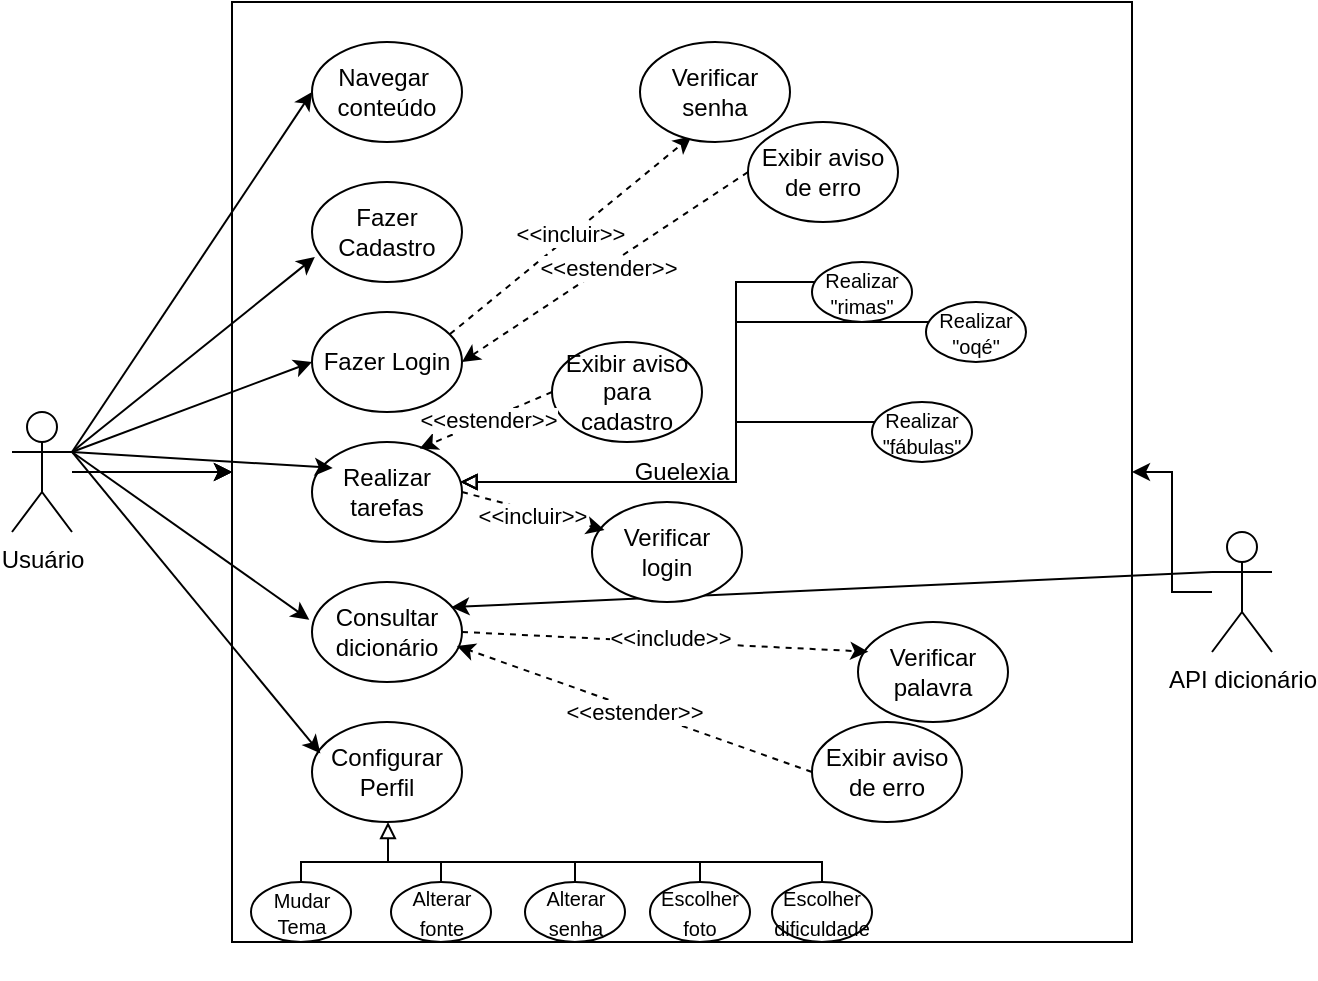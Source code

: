 <mxfile version="24.7.12">
  <diagram name="Página-1" id="f7d3e6Io1blZs1dCLm9L">
    <mxGraphModel grid="1" page="1" gridSize="10" guides="1" tooltips="1" connect="1" arrows="1" fold="1" pageScale="1" pageWidth="827" pageHeight="1169" math="0" shadow="0">
      <root>
        <mxCell id="0" />
        <mxCell id="1" parent="0" />
        <mxCell id="MdB9R3-AbIYy_LwFj9kP-3" value="" style="edgeStyle=orthogonalEdgeStyle;rounded=0;orthogonalLoop=1;jettySize=auto;html=1;" edge="1" parent="1" source="MdB9R3-AbIYy_LwFj9kP-1" target="MdB9R3-AbIYy_LwFj9kP-2">
          <mxGeometry relative="1" as="geometry" />
        </mxCell>
        <mxCell id="MdB9R3-AbIYy_LwFj9kP-4" value="" style="edgeStyle=orthogonalEdgeStyle;rounded=0;orthogonalLoop=1;jettySize=auto;html=1;" edge="1" parent="1" source="MdB9R3-AbIYy_LwFj9kP-1" target="MdB9R3-AbIYy_LwFj9kP-2">
          <mxGeometry relative="1" as="geometry" />
        </mxCell>
        <mxCell id="MdB9R3-AbIYy_LwFj9kP-5" value="" style="edgeStyle=orthogonalEdgeStyle;rounded=0;orthogonalLoop=1;jettySize=auto;html=1;" edge="1" parent="1" source="MdB9R3-AbIYy_LwFj9kP-1" target="MdB9R3-AbIYy_LwFj9kP-2">
          <mxGeometry relative="1" as="geometry" />
        </mxCell>
        <mxCell id="MdB9R3-AbIYy_LwFj9kP-1" value="Usuário&lt;div&gt;&lt;br&gt;&lt;/div&gt;" style="shape=umlActor;verticalLabelPosition=bottom;verticalAlign=top;html=1;outlineConnect=0;" vertex="1" parent="1">
          <mxGeometry x="100" y="255" width="30" height="60" as="geometry" />
        </mxCell>
        <mxCell id="MdB9R3-AbIYy_LwFj9kP-2" value="Guelexia" style="rounded=0;whiteSpace=wrap;html=1;align=center;" vertex="1" parent="1">
          <mxGeometry x="210" y="50" width="450" height="470" as="geometry" />
        </mxCell>
        <mxCell id="MdB9R3-AbIYy_LwFj9kP-7" value="Navegar&amp;nbsp;&lt;div&gt;conteúdo&lt;/div&gt;" style="ellipse;whiteSpace=wrap;html=1;" vertex="1" parent="1">
          <mxGeometry x="250" y="70" width="75" height="50" as="geometry" />
        </mxCell>
        <mxCell id="MdB9R3-AbIYy_LwFj9kP-8" value="Realizar&lt;div&gt;tarefas&lt;/div&gt;" style="ellipse;whiteSpace=wrap;html=1;" vertex="1" parent="1">
          <mxGeometry x="250" y="270" width="75" height="50" as="geometry" />
        </mxCell>
        <mxCell id="MdB9R3-AbIYy_LwFj9kP-13" style="edgeStyle=orthogonalEdgeStyle;rounded=0;orthogonalLoop=1;jettySize=auto;html=1;exitX=0.5;exitY=1;exitDx=0;exitDy=0;" edge="1" parent="1">
          <mxGeometry relative="1" as="geometry">
            <mxPoint x="331.5" y="530" as="sourcePoint" />
            <mxPoint x="331.5" y="530" as="targetPoint" />
          </mxGeometry>
        </mxCell>
        <mxCell id="MdB9R3-AbIYy_LwFj9kP-39" style="rounded=0;orthogonalLoop=1;jettySize=auto;html=1;exitX=0.92;exitY=0.221;exitDx=0;exitDy=0;dashed=1;exitPerimeter=0;entryX=0.343;entryY=0.942;entryDx=0;entryDy=0;entryPerimeter=0;" edge="1" parent="1" source="MdB9R3-AbIYy_LwFj9kP-16" target="MdB9R3-AbIYy_LwFj9kP-34">
          <mxGeometry relative="1" as="geometry" />
        </mxCell>
        <mxCell id="MdB9R3-AbIYy_LwFj9kP-40" value="&amp;lt;&amp;lt;incluir&amp;gt;&amp;gt;" style="edgeLabel;html=1;align=center;verticalAlign=middle;resizable=0;points=[];" connectable="0" vertex="1" parent="MdB9R3-AbIYy_LwFj9kP-39">
          <mxGeometry x="0.001" y="1" relative="1" as="geometry">
            <mxPoint as="offset" />
          </mxGeometry>
        </mxCell>
        <mxCell id="MdB9R3-AbIYy_LwFj9kP-15" value="Fazer Cadastro" style="ellipse;whiteSpace=wrap;html=1;" vertex="1" parent="1">
          <mxGeometry x="250" y="140" width="75" height="50" as="geometry" />
        </mxCell>
        <mxCell id="MdB9R3-AbIYy_LwFj9kP-16" value="Fazer Login" style="ellipse;whiteSpace=wrap;html=1;" vertex="1" parent="1">
          <mxGeometry x="250" y="205" width="75" height="50" as="geometry" />
        </mxCell>
        <mxCell id="MdB9R3-AbIYy_LwFj9kP-17" value="Consultar dicionário" style="ellipse;whiteSpace=wrap;html=1;" vertex="1" parent="1">
          <mxGeometry x="250" y="340" width="75" height="50" as="geometry" />
        </mxCell>
        <mxCell id="MdB9R3-AbIYy_LwFj9kP-18" value="Configurar&lt;div&gt;Perfil&lt;/div&gt;" style="ellipse;whiteSpace=wrap;html=1;" vertex="1" parent="1">
          <mxGeometry x="250" y="410" width="75" height="50" as="geometry" />
        </mxCell>
        <mxCell id="MdB9R3-AbIYy_LwFj9kP-19" style="rounded=0;orthogonalLoop=1;jettySize=auto;html=1;exitX=1;exitY=0.333;exitDx=0;exitDy=0;exitPerimeter=0;entryX=0;entryY=0.5;entryDx=0;entryDy=0;" edge="1" parent="1" source="MdB9R3-AbIYy_LwFj9kP-1" target="MdB9R3-AbIYy_LwFj9kP-7">
          <mxGeometry relative="1" as="geometry" />
        </mxCell>
        <mxCell id="MdB9R3-AbIYy_LwFj9kP-20" style="rounded=0;orthogonalLoop=1;jettySize=auto;html=1;exitX=1;exitY=0.333;exitDx=0;exitDy=0;exitPerimeter=0;entryX=0.019;entryY=0.749;entryDx=0;entryDy=0;entryPerimeter=0;" edge="1" parent="1" source="MdB9R3-AbIYy_LwFj9kP-1" target="MdB9R3-AbIYy_LwFj9kP-15">
          <mxGeometry relative="1" as="geometry" />
        </mxCell>
        <mxCell id="MdB9R3-AbIYy_LwFj9kP-21" style="rounded=0;orthogonalLoop=1;jettySize=auto;html=1;exitX=1;exitY=0.333;exitDx=0;exitDy=0;exitPerimeter=0;entryX=0.138;entryY=0.259;entryDx=0;entryDy=0;entryPerimeter=0;" edge="1" parent="1" source="MdB9R3-AbIYy_LwFj9kP-1" target="MdB9R3-AbIYy_LwFj9kP-8">
          <mxGeometry relative="1" as="geometry" />
        </mxCell>
        <mxCell id="MdB9R3-AbIYy_LwFj9kP-22" style="rounded=0;orthogonalLoop=1;jettySize=auto;html=1;exitX=1;exitY=0.333;exitDx=0;exitDy=0;exitPerimeter=0;entryX=0;entryY=0.5;entryDx=0;entryDy=0;" edge="1" parent="1" source="MdB9R3-AbIYy_LwFj9kP-1" target="MdB9R3-AbIYy_LwFj9kP-16">
          <mxGeometry relative="1" as="geometry" />
        </mxCell>
        <mxCell id="MdB9R3-AbIYy_LwFj9kP-24" style="rounded=0;orthogonalLoop=1;jettySize=auto;html=1;exitX=1;exitY=0.333;exitDx=0;exitDy=0;exitPerimeter=0;entryX=-0.018;entryY=0.377;entryDx=0;entryDy=0;entryPerimeter=0;" edge="1" parent="1" source="MdB9R3-AbIYy_LwFj9kP-1" target="MdB9R3-AbIYy_LwFj9kP-17">
          <mxGeometry relative="1" as="geometry" />
        </mxCell>
        <mxCell id="MdB9R3-AbIYy_LwFj9kP-25" style="rounded=0;orthogonalLoop=1;jettySize=auto;html=1;exitX=1;exitY=0.333;exitDx=0;exitDy=0;exitPerimeter=0;entryX=0.056;entryY=0.314;entryDx=0;entryDy=0;entryPerimeter=0;" edge="1" parent="1" source="MdB9R3-AbIYy_LwFj9kP-1" target="MdB9R3-AbIYy_LwFj9kP-18">
          <mxGeometry relative="1" as="geometry" />
        </mxCell>
        <mxCell id="MdB9R3-AbIYy_LwFj9kP-32" value="" style="edgeStyle=orthogonalEdgeStyle;rounded=0;orthogonalLoop=1;jettySize=auto;html=1;" edge="1" parent="1" source="MdB9R3-AbIYy_LwFj9kP-26" target="MdB9R3-AbIYy_LwFj9kP-2">
          <mxGeometry relative="1" as="geometry" />
        </mxCell>
        <mxCell id="MdB9R3-AbIYy_LwFj9kP-26" value="API dicionário" style="shape=umlActor;verticalLabelPosition=bottom;verticalAlign=top;html=1;outlineConnect=0;" vertex="1" parent="1">
          <mxGeometry x="700" y="315" width="30" height="60" as="geometry" />
        </mxCell>
        <mxCell id="MdB9R3-AbIYy_LwFj9kP-29" style="rounded=0;orthogonalLoop=1;jettySize=auto;html=1;exitX=0;exitY=0.333;exitDx=0;exitDy=0;exitPerimeter=0;entryX=0.929;entryY=0.252;entryDx=0;entryDy=0;entryPerimeter=0;" edge="1" parent="1" source="MdB9R3-AbIYy_LwFj9kP-26" target="MdB9R3-AbIYy_LwFj9kP-17">
          <mxGeometry relative="1" as="geometry" />
        </mxCell>
        <mxCell id="MdB9R3-AbIYy_LwFj9kP-34" value="Verificar&lt;div&gt;senha&lt;/div&gt;" style="ellipse;whiteSpace=wrap;html=1;" vertex="1" parent="1">
          <mxGeometry x="414" y="70" width="75" height="50" as="geometry" />
        </mxCell>
        <mxCell id="MdB9R3-AbIYy_LwFj9kP-41" style="rounded=0;orthogonalLoop=1;jettySize=auto;html=1;exitX=0;exitY=0.5;exitDx=0;exitDy=0;entryX=1;entryY=0.5;entryDx=0;entryDy=0;dashed=1;" edge="1" parent="1" source="MdB9R3-AbIYy_LwFj9kP-35" target="MdB9R3-AbIYy_LwFj9kP-16">
          <mxGeometry relative="1" as="geometry" />
        </mxCell>
        <mxCell id="MdB9R3-AbIYy_LwFj9kP-42" value="&amp;lt;&amp;lt;estender&amp;gt;&amp;gt;" style="edgeLabel;html=1;align=center;verticalAlign=middle;resizable=0;points=[];" connectable="0" vertex="1" parent="MdB9R3-AbIYy_LwFj9kP-41">
          <mxGeometry x="-0.003" y="1" relative="1" as="geometry">
            <mxPoint as="offset" />
          </mxGeometry>
        </mxCell>
        <mxCell id="MdB9R3-AbIYy_LwFj9kP-35" value="Exibir aviso de erro" style="ellipse;whiteSpace=wrap;html=1;" vertex="1" parent="1">
          <mxGeometry x="468" y="110" width="75" height="50" as="geometry" />
        </mxCell>
        <mxCell id="MdB9R3-AbIYy_LwFj9kP-51" style="edgeStyle=orthogonalEdgeStyle;rounded=0;orthogonalLoop=1;jettySize=auto;html=1;exitX=0;exitY=0.5;exitDx=0;exitDy=0;endArrow=block;endFill=0;" edge="1" parent="1" target="MdB9R3-AbIYy_LwFj9kP-8">
          <mxGeometry relative="1" as="geometry">
            <mxPoint x="357.0" y="290" as="targetPoint" />
            <mxPoint x="562.0" y="260" as="sourcePoint" />
            <Array as="points">
              <mxPoint x="462" y="260" />
              <mxPoint x="462" y="290" />
            </Array>
          </mxGeometry>
        </mxCell>
        <mxCell id="MdB9R3-AbIYy_LwFj9kP-46" value="&lt;font style=&quot;font-size: 10px;&quot;&gt;Realizar&lt;/font&gt;&lt;div style=&quot;font-size: 10px;&quot;&gt;&lt;font style=&quot;font-size: 10px;&quot;&gt;&quot;fábulas&quot;&lt;/font&gt;&lt;/div&gt;" style="ellipse;whiteSpace=wrap;html=1;" vertex="1" parent="1">
          <mxGeometry x="530" y="250" width="50" height="30" as="geometry" />
        </mxCell>
        <mxCell id="MdB9R3-AbIYy_LwFj9kP-50" style="edgeStyle=orthogonalEdgeStyle;rounded=0;orthogonalLoop=1;jettySize=auto;html=1;exitX=0;exitY=0.5;exitDx=0;exitDy=0;endArrow=block;endFill=0;" edge="1" parent="1" target="MdB9R3-AbIYy_LwFj9kP-8">
          <mxGeometry relative="1" as="geometry">
            <mxPoint x="589.0" y="210" as="sourcePoint" />
            <mxPoint x="357.0" y="290" as="targetPoint" />
            <Array as="points">
              <mxPoint x="462" y="210" />
              <mxPoint x="462" y="290" />
            </Array>
          </mxGeometry>
        </mxCell>
        <mxCell id="MdB9R3-AbIYy_LwFj9kP-47" value="&lt;font style=&quot;font-size: 10px;&quot;&gt;Realizar&lt;/font&gt;&lt;div style=&quot;font-size: 10px;&quot;&gt;&lt;font style=&quot;font-size: 10px;&quot;&gt;&quot;oqé&quot;&lt;/font&gt;&lt;/div&gt;" style="ellipse;whiteSpace=wrap;html=1;" vertex="1" parent="1">
          <mxGeometry x="557" y="200" width="50" height="30" as="geometry" />
        </mxCell>
        <mxCell id="MdB9R3-AbIYy_LwFj9kP-52" style="edgeStyle=orthogonalEdgeStyle;rounded=0;orthogonalLoop=1;jettySize=auto;html=1;exitX=0;exitY=0.5;exitDx=0;exitDy=0;endArrow=block;endFill=0;" edge="1" parent="1" target="MdB9R3-AbIYy_LwFj9kP-8">
          <mxGeometry relative="1" as="geometry">
            <mxPoint x="532.0" y="190.0" as="sourcePoint" />
            <mxPoint x="350" y="290" as="targetPoint" />
            <Array as="points">
              <mxPoint x="462" y="190" />
              <mxPoint x="462" y="290" />
            </Array>
          </mxGeometry>
        </mxCell>
        <mxCell id="MdB9R3-AbIYy_LwFj9kP-48" value="&lt;font style=&quot;font-size: 10px;&quot;&gt;Realizar&lt;/font&gt;&lt;div style=&quot;font-size: 10px;&quot;&gt;&lt;font style=&quot;font-size: 10px;&quot;&gt;&quot;rimas&quot;&lt;/font&gt;&lt;/div&gt;" style="ellipse;whiteSpace=wrap;html=1;" vertex="1" parent="1">
          <mxGeometry x="500" y="180" width="50" height="30" as="geometry" />
        </mxCell>
        <mxCell id="MdB9R3-AbIYy_LwFj9kP-54" value="Verificar&lt;div&gt;palavra&lt;/div&gt;" style="ellipse;whiteSpace=wrap;html=1;" vertex="1" parent="1">
          <mxGeometry x="523" y="360" width="75" height="50" as="geometry" />
        </mxCell>
        <mxCell id="MdB9R3-AbIYy_LwFj9kP-55" style="rounded=0;orthogonalLoop=1;jettySize=auto;html=1;exitX=1;exitY=0.5;exitDx=0;exitDy=0;entryX=0.069;entryY=0.297;entryDx=0;entryDy=0;entryPerimeter=0;dashed=1;" edge="1" parent="1" source="MdB9R3-AbIYy_LwFj9kP-17" target="MdB9R3-AbIYy_LwFj9kP-54">
          <mxGeometry relative="1" as="geometry" />
        </mxCell>
        <mxCell id="MdB9R3-AbIYy_LwFj9kP-56" value="&amp;lt;&amp;lt;include&amp;gt;&amp;gt;" style="edgeLabel;html=1;align=center;verticalAlign=middle;resizable=0;points=[];" connectable="0" vertex="1" parent="MdB9R3-AbIYy_LwFj9kP-55">
          <mxGeometry x="0.025" y="2" relative="1" as="geometry">
            <mxPoint as="offset" />
          </mxGeometry>
        </mxCell>
        <mxCell id="MdB9R3-AbIYy_LwFj9kP-57" value="Exibir aviso de erro" style="ellipse;whiteSpace=wrap;html=1;" vertex="1" parent="1">
          <mxGeometry x="500" y="410" width="75" height="50" as="geometry" />
        </mxCell>
        <mxCell id="MdB9R3-AbIYy_LwFj9kP-58" style="rounded=0;orthogonalLoop=1;jettySize=auto;html=1;exitX=0;exitY=0.5;exitDx=0;exitDy=0;entryX=0.966;entryY=0.639;entryDx=0;entryDy=0;entryPerimeter=0;dashed=1;" edge="1" parent="1" source="MdB9R3-AbIYy_LwFj9kP-57" target="MdB9R3-AbIYy_LwFj9kP-17">
          <mxGeometry relative="1" as="geometry" />
        </mxCell>
        <mxCell id="MdB9R3-AbIYy_LwFj9kP-59" value="&amp;lt;&amp;lt;estender&amp;gt;&amp;gt;" style="edgeLabel;html=1;align=center;verticalAlign=middle;resizable=0;points=[];" connectable="0" vertex="1" parent="MdB9R3-AbIYy_LwFj9kP-58">
          <mxGeometry x="-0.001" y="1" relative="1" as="geometry">
            <mxPoint as="offset" />
          </mxGeometry>
        </mxCell>
        <mxCell id="MdB9R3-AbIYy_LwFj9kP-78" style="edgeStyle=orthogonalEdgeStyle;rounded=0;orthogonalLoop=1;jettySize=auto;html=1;exitX=0.5;exitY=0;exitDx=0;exitDy=0;endArrow=none;endFill=0;" edge="1" parent="1" source="MdB9R3-AbIYy_LwFj9kP-61">
          <mxGeometry relative="1" as="geometry">
            <mxPoint x="290" y="480" as="targetPoint" />
            <Array as="points">
              <mxPoint x="270" y="480" />
              <mxPoint x="270" y="480" />
            </Array>
          </mxGeometry>
        </mxCell>
        <mxCell id="MdB9R3-AbIYy_LwFj9kP-61" value="&lt;font style=&quot;font-size: 10px;&quot;&gt;Mudar&lt;/font&gt;&lt;div style=&quot;font-size: 10px;&quot;&gt;&lt;font style=&quot;font-size: 10px;&quot;&gt;Tema&lt;/font&gt;&lt;/div&gt;" style="ellipse;whiteSpace=wrap;html=1;" vertex="1" parent="1">
          <mxGeometry x="219.5" y="490" width="50" height="30" as="geometry" />
        </mxCell>
        <mxCell id="MdB9R3-AbIYy_LwFj9kP-62" value="&lt;span style=&quot;font-size: 10px;&quot;&gt;Alterar&lt;/span&gt;&lt;div&gt;&lt;span style=&quot;font-size: 10px;&quot;&gt;fonte&lt;/span&gt;&lt;/div&gt;" style="ellipse;whiteSpace=wrap;html=1;" vertex="1" parent="1">
          <mxGeometry x="289.5" y="490" width="50" height="30" as="geometry" />
        </mxCell>
        <mxCell id="MdB9R3-AbIYy_LwFj9kP-76" style="edgeStyle=orthogonalEdgeStyle;rounded=0;orthogonalLoop=1;jettySize=auto;html=1;endArrow=block;endFill=0;exitX=0.5;exitY=0;exitDx=0;exitDy=0;" edge="1" parent="1" source="MdB9R3-AbIYy_LwFj9kP-62" target="MdB9R3-AbIYy_LwFj9kP-18">
          <mxGeometry relative="1" as="geometry">
            <mxPoint x="400" y="530" as="sourcePoint" />
            <mxPoint x="287" y="540" as="targetPoint" />
            <Array as="points">
              <mxPoint x="288" y="480" />
            </Array>
          </mxGeometry>
        </mxCell>
        <mxCell id="MdB9R3-AbIYy_LwFj9kP-63" value="&lt;span style=&quot;font-size: 10px;&quot;&gt;Alterar&lt;/span&gt;&lt;div&gt;&lt;span style=&quot;font-size: 10px;&quot;&gt;senha&lt;/span&gt;&lt;/div&gt;" style="ellipse;whiteSpace=wrap;html=1;" vertex="1" parent="1">
          <mxGeometry x="356.5" y="490" width="50" height="30" as="geometry" />
        </mxCell>
        <mxCell id="MdB9R3-AbIYy_LwFj9kP-80" style="edgeStyle=orthogonalEdgeStyle;rounded=0;orthogonalLoop=1;jettySize=auto;html=1;exitX=0.5;exitY=0;exitDx=0;exitDy=0;entryX=0.5;entryY=0;entryDx=0;entryDy=0;endArrow=none;endFill=0;" edge="1" parent="1" source="MdB9R3-AbIYy_LwFj9kP-64" target="MdB9R3-AbIYy_LwFj9kP-63">
          <mxGeometry relative="1" as="geometry">
            <Array as="points">
              <mxPoint x="410" y="480" />
              <mxPoint x="410" y="480" />
            </Array>
          </mxGeometry>
        </mxCell>
        <mxCell id="MdB9R3-AbIYy_LwFj9kP-64" value="&lt;span style=&quot;font-size: 10px;&quot;&gt;Escolher&lt;/span&gt;&lt;div&gt;&lt;span style=&quot;font-size: 10px;&quot;&gt;foto&lt;/span&gt;&lt;/div&gt;" style="ellipse;whiteSpace=wrap;html=1;" vertex="1" parent="1">
          <mxGeometry x="419" y="490" width="50" height="30" as="geometry" />
        </mxCell>
        <mxCell id="MdB9R3-AbIYy_LwFj9kP-65" value="Exibir aviso para cadastro" style="ellipse;whiteSpace=wrap;html=1;" vertex="1" parent="1">
          <mxGeometry x="370" y="220" width="75" height="50" as="geometry" />
        </mxCell>
        <mxCell id="MdB9R3-AbIYy_LwFj9kP-66" value="Verificar&lt;div&gt;login&lt;/div&gt;" style="ellipse;whiteSpace=wrap;html=1;" vertex="1" parent="1">
          <mxGeometry x="390" y="300" width="75" height="50" as="geometry" />
        </mxCell>
        <mxCell id="MdB9R3-AbIYy_LwFj9kP-68" style="rounded=0;orthogonalLoop=1;jettySize=auto;html=1;exitX=0;exitY=0.5;exitDx=0;exitDy=0;entryX=0.718;entryY=0.066;entryDx=0;entryDy=0;entryPerimeter=0;dashed=1;" edge="1" parent="1" source="MdB9R3-AbIYy_LwFj9kP-65" target="MdB9R3-AbIYy_LwFj9kP-8">
          <mxGeometry relative="1" as="geometry" />
        </mxCell>
        <mxCell id="MdB9R3-AbIYy_LwFj9kP-69" value="&amp;lt;&amp;lt;estender&amp;gt;&amp;gt;" style="edgeLabel;html=1;align=center;verticalAlign=middle;resizable=0;points=[];" connectable="0" vertex="1" parent="MdB9R3-AbIYy_LwFj9kP-68">
          <mxGeometry x="-0.023" relative="1" as="geometry">
            <mxPoint as="offset" />
          </mxGeometry>
        </mxCell>
        <mxCell id="MdB9R3-AbIYy_LwFj9kP-70" style="rounded=0;orthogonalLoop=1;jettySize=auto;html=1;exitX=1;exitY=0.5;exitDx=0;exitDy=0;entryX=0.083;entryY=0.28;entryDx=0;entryDy=0;entryPerimeter=0;dashed=1;" edge="1" parent="1" source="MdB9R3-AbIYy_LwFj9kP-8" target="MdB9R3-AbIYy_LwFj9kP-66">
          <mxGeometry relative="1" as="geometry" />
        </mxCell>
        <mxCell id="MdB9R3-AbIYy_LwFj9kP-71" value="&amp;lt;&amp;lt;incluir&amp;gt;&amp;gt;" style="edgeLabel;html=1;align=center;verticalAlign=middle;resizable=0;points=[];" connectable="0" vertex="1" parent="MdB9R3-AbIYy_LwFj9kP-70">
          <mxGeometry x="0.01" y="-2" relative="1" as="geometry">
            <mxPoint as="offset" />
          </mxGeometry>
        </mxCell>
        <mxCell id="MdB9R3-AbIYy_LwFj9kP-81" style="edgeStyle=orthogonalEdgeStyle;rounded=0;orthogonalLoop=1;jettySize=auto;html=1;exitX=0.5;exitY=0;exitDx=0;exitDy=0;entryX=0.5;entryY=0;entryDx=0;entryDy=0;endArrow=none;endFill=0;" edge="1" parent="1" source="MdB9R3-AbIYy_LwFj9kP-73" target="MdB9R3-AbIYy_LwFj9kP-64">
          <mxGeometry relative="1" as="geometry">
            <Array as="points">
              <mxPoint x="480" y="480" />
              <mxPoint x="480" y="480" />
            </Array>
          </mxGeometry>
        </mxCell>
        <mxCell id="MdB9R3-AbIYy_LwFj9kP-73" value="&lt;span style=&quot;font-size: 10px;&quot;&gt;Escolher&lt;/span&gt;&lt;div&gt;&lt;span style=&quot;font-size: 10px;&quot;&gt;dificuldade&lt;/span&gt;&lt;/div&gt;" style="ellipse;whiteSpace=wrap;html=1;" vertex="1" parent="1">
          <mxGeometry x="480" y="490" width="50" height="30" as="geometry" />
        </mxCell>
        <mxCell id="MdB9R3-AbIYy_LwFj9kP-77" style="edgeStyle=orthogonalEdgeStyle;rounded=0;orthogonalLoop=1;jettySize=auto;html=1;exitX=0.5;exitY=1;exitDx=0;exitDy=0;" edge="1" parent="1" source="MdB9R3-AbIYy_LwFj9kP-18" target="MdB9R3-AbIYy_LwFj9kP-18">
          <mxGeometry relative="1" as="geometry" />
        </mxCell>
        <mxCell id="MdB9R3-AbIYy_LwFj9kP-79" style="edgeStyle=orthogonalEdgeStyle;rounded=0;orthogonalLoop=1;jettySize=auto;html=1;exitX=0.5;exitY=0;exitDx=0;exitDy=0;endArrow=none;endFill=0;" edge="1" parent="1" source="MdB9R3-AbIYy_LwFj9kP-63">
          <mxGeometry relative="1" as="geometry">
            <mxPoint x="310" y="480" as="targetPoint" />
            <Array as="points">
              <mxPoint x="381" y="480" />
            </Array>
          </mxGeometry>
        </mxCell>
      </root>
    </mxGraphModel>
  </diagram>
</mxfile>

